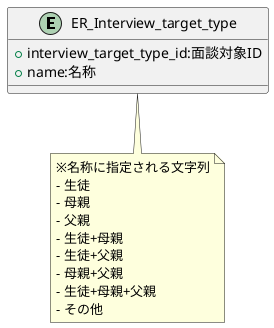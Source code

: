 @startuml

entity "ER_Interview_target_type"{
    + interview_target_type_id:面談対象ID
    + name:名称
}

note bottom
※名称に指定される文字列
- 生徒
- 母親
- 父親
- 生徒+母親
- 生徒+父親
- 母親+父親
- 生徒+母親+父親
- その他
end note

@enduml
